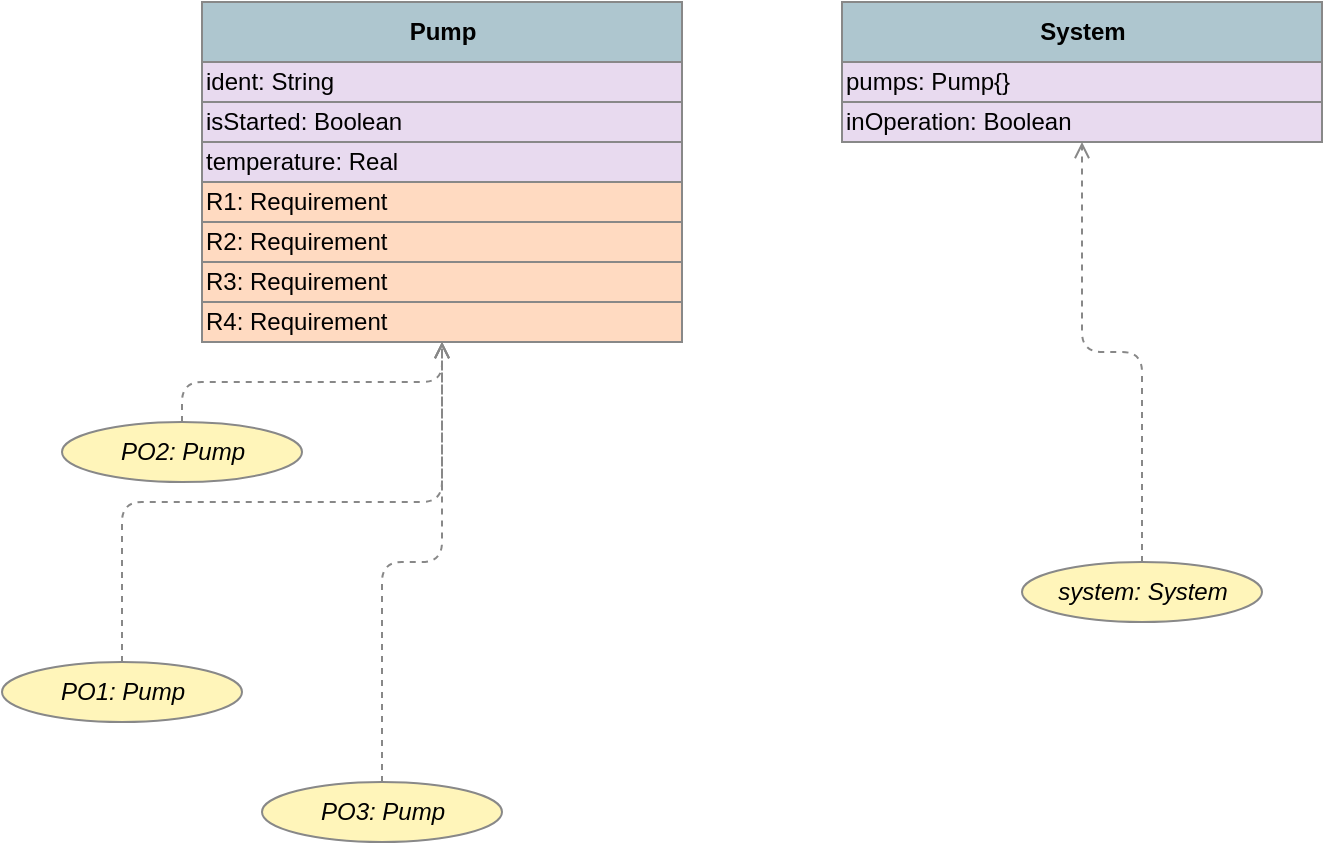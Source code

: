 <mxfile>
    <diagram id="d1753948725830" name="UML-ClassDiagram">
        <mxGraphModel dx="1709" dy="418" grid="1" gridSize="10" guides="1" tooltips="1" connect="1" arrows="1" fold="1" page="1" pageScale="1" pageWidth="850" pageHeight="1100" math="0" shadow="0">
            <root>
                <mxCell id="0"/>
                <mxCell id="1" parent="0"/>
                <mxCell id="2" style="umlClass;html=1;rounded=1;strokeColor=#888888;fillColor=#AEC6CF;" parent="1" vertex="1">
                    <mxGeometry x="60" y="60" width="240" height="170" as="geometry"/>
                </mxCell>
                <mxCell id="3" value="&lt;b&gt;Pump&lt;/b&gt;" style="text;html=1;verticalAlign=middle;align=center;fillColor=#AEC6CF;strokeColor=#888888;" parent="2" vertex="1">
                    <mxGeometry width="240" height="30" as="geometry"/>
                </mxCell>
                <mxCell id="4" value="ident: String" style="text;html=1;verticalAlign=middle;align=left;fillColor=#E8DAEF;strokeColor=#888888;" parent="2" vertex="1">
                    <mxGeometry y="30" width="240" height="20" as="geometry"/>
                </mxCell>
                <mxCell id="5" value="isStarted: Boolean" style="text;html=1;verticalAlign=middle;align=left;fillColor=#E8DAEF;strokeColor=#888888;" parent="2" vertex="1">
                    <mxGeometry y="50" width="240" height="20" as="geometry"/>
                </mxCell>
                <mxCell id="6" value="temperature: Real" style="text;html=1;verticalAlign=middle;align=left;fillColor=#E8DAEF;strokeColor=#888888;" parent="2" vertex="1">
                    <mxGeometry y="70" width="240" height="20" as="geometry"/>
                </mxCell>
                <mxCell id="7" value="R1: Requirement" style="text;html=1;verticalAlign=middle;align=left;fillColor=#FFDAC1;strokeColor=#888888;" parent="2" vertex="1">
                    <mxGeometry y="90" width="240" height="20" as="geometry"/>
                </mxCell>
                <mxCell id="8" value="R2: Requirement" style="text;html=1;verticalAlign=middle;align=left;fillColor=#FFDAC1;strokeColor=#888888;" parent="2" vertex="1">
                    <mxGeometry y="110" width="240" height="20" as="geometry"/>
                </mxCell>
                <mxCell id="9" value="R3: Requirement" style="text;html=1;verticalAlign=middle;align=left;fillColor=#FFDAC1;strokeColor=#888888;" parent="2" vertex="1">
                    <mxGeometry y="130" width="240" height="20" as="geometry"/>
                </mxCell>
                <mxCell id="10" value="R4: Requirement" style="text;html=1;verticalAlign=middle;align=left;fillColor=#FFDAC1;strokeColor=#888888;" parent="2" vertex="1">
                    <mxGeometry y="150" width="240" height="20" as="geometry"/>
                </mxCell>
                <mxCell id="11" style="umlClass;html=1;rounded=1;strokeColor=#888888;fillColor=#AEC6CF;" parent="1" vertex="1">
                    <mxGeometry x="380" y="60" width="240" height="70" as="geometry"/>
                </mxCell>
                <mxCell id="12" value="&lt;b&gt;System&lt;/b&gt;" style="text;html=1;verticalAlign=middle;align=center;fillColor=#AEC6CF;strokeColor=#888888;" parent="11" vertex="1">
                    <mxGeometry width="240" height="30" as="geometry"/>
                </mxCell>
                <mxCell id="13" value="pumps: Pump{}" style="text;html=1;verticalAlign=middle;align=left;fillColor=#E8DAEF;strokeColor=#888888;" parent="11" vertex="1">
                    <mxGeometry y="30" width="240" height="20" as="geometry"/>
                </mxCell>
                <mxCell id="14" value="inOperation: Boolean" style="text;html=1;verticalAlign=middle;align=left;fillColor=#E8DAEF;strokeColor=#888888;" parent="11" vertex="1">
                    <mxGeometry y="50" width="240" height="20" as="geometry"/>
                </mxCell>
                <mxCell id="15" value="&lt;i&gt;PO1: Pump&lt;/i&gt;" style="shape=ellipse;html=1;rounded=1;strokeColor=#888888;fillColor=#FFF5BA;" parent="1" vertex="1">
                    <mxGeometry x="-40" y="390" width="120" height="30" as="geometry"/>
                </mxCell>
                <mxCell id="16" value="&lt;i&gt;PO2: Pump&lt;/i&gt;" style="shape=ellipse;html=1;rounded=1;strokeColor=#888888;fillColor=#FFF5BA;" parent="1" vertex="1">
                    <mxGeometry x="-10" y="270" width="120" height="30" as="geometry"/>
                </mxCell>
                <mxCell id="17" value="&lt;i&gt;PO3: Pump&lt;/i&gt;" style="shape=ellipse;html=1;rounded=1;strokeColor=#888888;fillColor=#FFF5BA;" parent="1" vertex="1">
                    <mxGeometry x="90" y="450" width="120" height="30" as="geometry"/>
                </mxCell>
                <mxCell id="18" value="&lt;i&gt;system: System&lt;/i&gt;" style="shape=ellipse;html=1;rounded=1;strokeColor=#888888;fillColor=#FFF5BA;" parent="1" vertex="1">
                    <mxGeometry x="470" y="340" width="120" height="30" as="geometry"/>
                </mxCell>
                <mxCell id="19" style="edgeStyle=orthogonalEdgeStyle;endArrow=diamond;endFill=1;strokeColor=#888888;" parent="1" source="2" edge="1">
                    <mxGeometry relative="1" as="geometry"/>
                </mxCell>
                <mxCell id="20" style="edgeStyle=orthogonalEdgeStyle;endArrow=diamond;endFill=1;strokeColor=#888888;" parent="1" source="2" edge="1">
                    <mxGeometry relative="1" as="geometry"/>
                </mxCell>
                <mxCell id="21" style="edgeStyle=orthogonalEdgeStyle;endArrow=diamond;endFill=1;strokeColor=#888888;" parent="1" source="2" edge="1">
                    <mxGeometry relative="1" as="geometry"/>
                </mxCell>
                <mxCell id="22" style="edgeStyle=orthogonalEdgeStyle;endArrow=diamond;endFill=1;strokeColor=#888888;" parent="1" source="2" edge="1">
                    <mxGeometry relative="1" as="geometry"/>
                </mxCell>
                <mxCell id="23" style="edgeStyle=orthogonalEdgeStyle;endArrow=diamond;endFill=1;strokeColor=#888888;" parent="1" source="2" edge="1">
                    <mxGeometry relative="1" as="geometry"/>
                </mxCell>
                <mxCell id="24" style="edgeStyle=orthogonalEdgeStyle;endArrow=diamond;endFill=1;strokeColor=#888888;" parent="1" source="2" edge="1">
                    <mxGeometry relative="1" as="geometry"/>
                </mxCell>
                <mxCell id="25" style="edgeStyle=orthogonalEdgeStyle;endArrow=diamond;endFill=1;strokeColor=#888888;" parent="1" source="2" edge="1">
                    <mxGeometry relative="1" as="geometry"/>
                </mxCell>
                <mxCell id="26" style="edgeStyle=orthogonalEdgeStyle;endArrow=diamond;endFill=1;strokeColor=#888888;" parent="1" source="11" edge="1">
                    <mxGeometry relative="1" as="geometry"/>
                </mxCell>
                <mxCell id="27" style="edgeStyle=orthogonalEdgeStyle;endArrow=diamond;endFill=1;strokeColor=#888888;" parent="1" source="11" edge="1">
                    <mxGeometry relative="1" as="geometry"/>
                </mxCell>
                <mxCell id="28" style="edgeStyle=orthogonalEdgeStyle;endArrow=open;dashed=1;strokeColor=#888888;" parent="1" source="15" target="2" edge="1">
                    <mxGeometry relative="1" as="geometry"/>
                </mxCell>
                <mxCell id="29" style="edgeStyle=orthogonalEdgeStyle;endArrow=open;dashed=1;strokeColor=#888888;" parent="1" source="16" target="2" edge="1">
                    <mxGeometry relative="1" as="geometry"/>
                </mxCell>
                <mxCell id="30" style="edgeStyle=orthogonalEdgeStyle;endArrow=open;dashed=1;strokeColor=#888888;" parent="1" source="17" target="2" edge="1">
                    <mxGeometry relative="1" as="geometry"/>
                </mxCell>
                <mxCell id="31" style="edgeStyle=orthogonalEdgeStyle;endArrow=open;dashed=1;strokeColor=#888888;" parent="1" source="18" target="11" edge="1">
                    <mxGeometry relative="1" as="geometry"/>
                </mxCell>
            </root>
        </mxGraphModel>
    </diagram>
</mxfile>